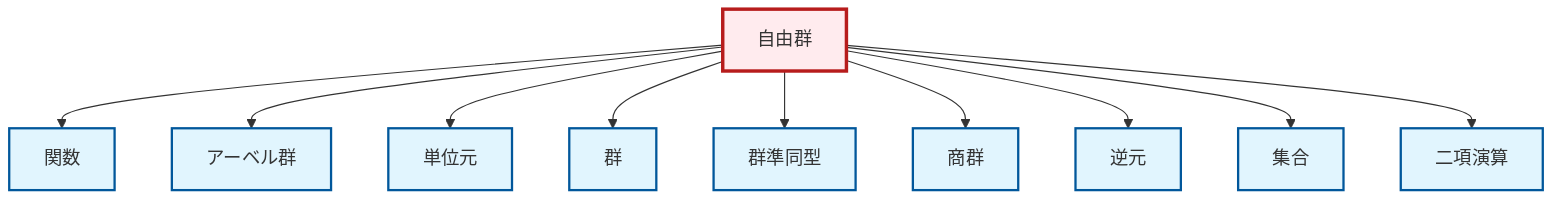 graph TD
    classDef definition fill:#e1f5fe,stroke:#01579b,stroke-width:2px
    classDef theorem fill:#f3e5f5,stroke:#4a148c,stroke-width:2px
    classDef axiom fill:#fff3e0,stroke:#e65100,stroke-width:2px
    classDef example fill:#e8f5e9,stroke:#1b5e20,stroke-width:2px
    classDef current fill:#ffebee,stroke:#b71c1c,stroke-width:3px
    def-homomorphism["群準同型"]:::definition
    def-inverse-element["逆元"]:::definition
    def-identity-element["単位元"]:::definition
    def-free-group["自由群"]:::definition
    def-set["集合"]:::definition
    def-binary-operation["二項演算"]:::definition
    def-function["関数"]:::definition
    def-quotient-group["商群"]:::definition
    def-abelian-group["アーベル群"]:::definition
    def-group["群"]:::definition
    def-free-group --> def-function
    def-free-group --> def-abelian-group
    def-free-group --> def-identity-element
    def-free-group --> def-group
    def-free-group --> def-homomorphism
    def-free-group --> def-quotient-group
    def-free-group --> def-inverse-element
    def-free-group --> def-set
    def-free-group --> def-binary-operation
    class def-free-group current